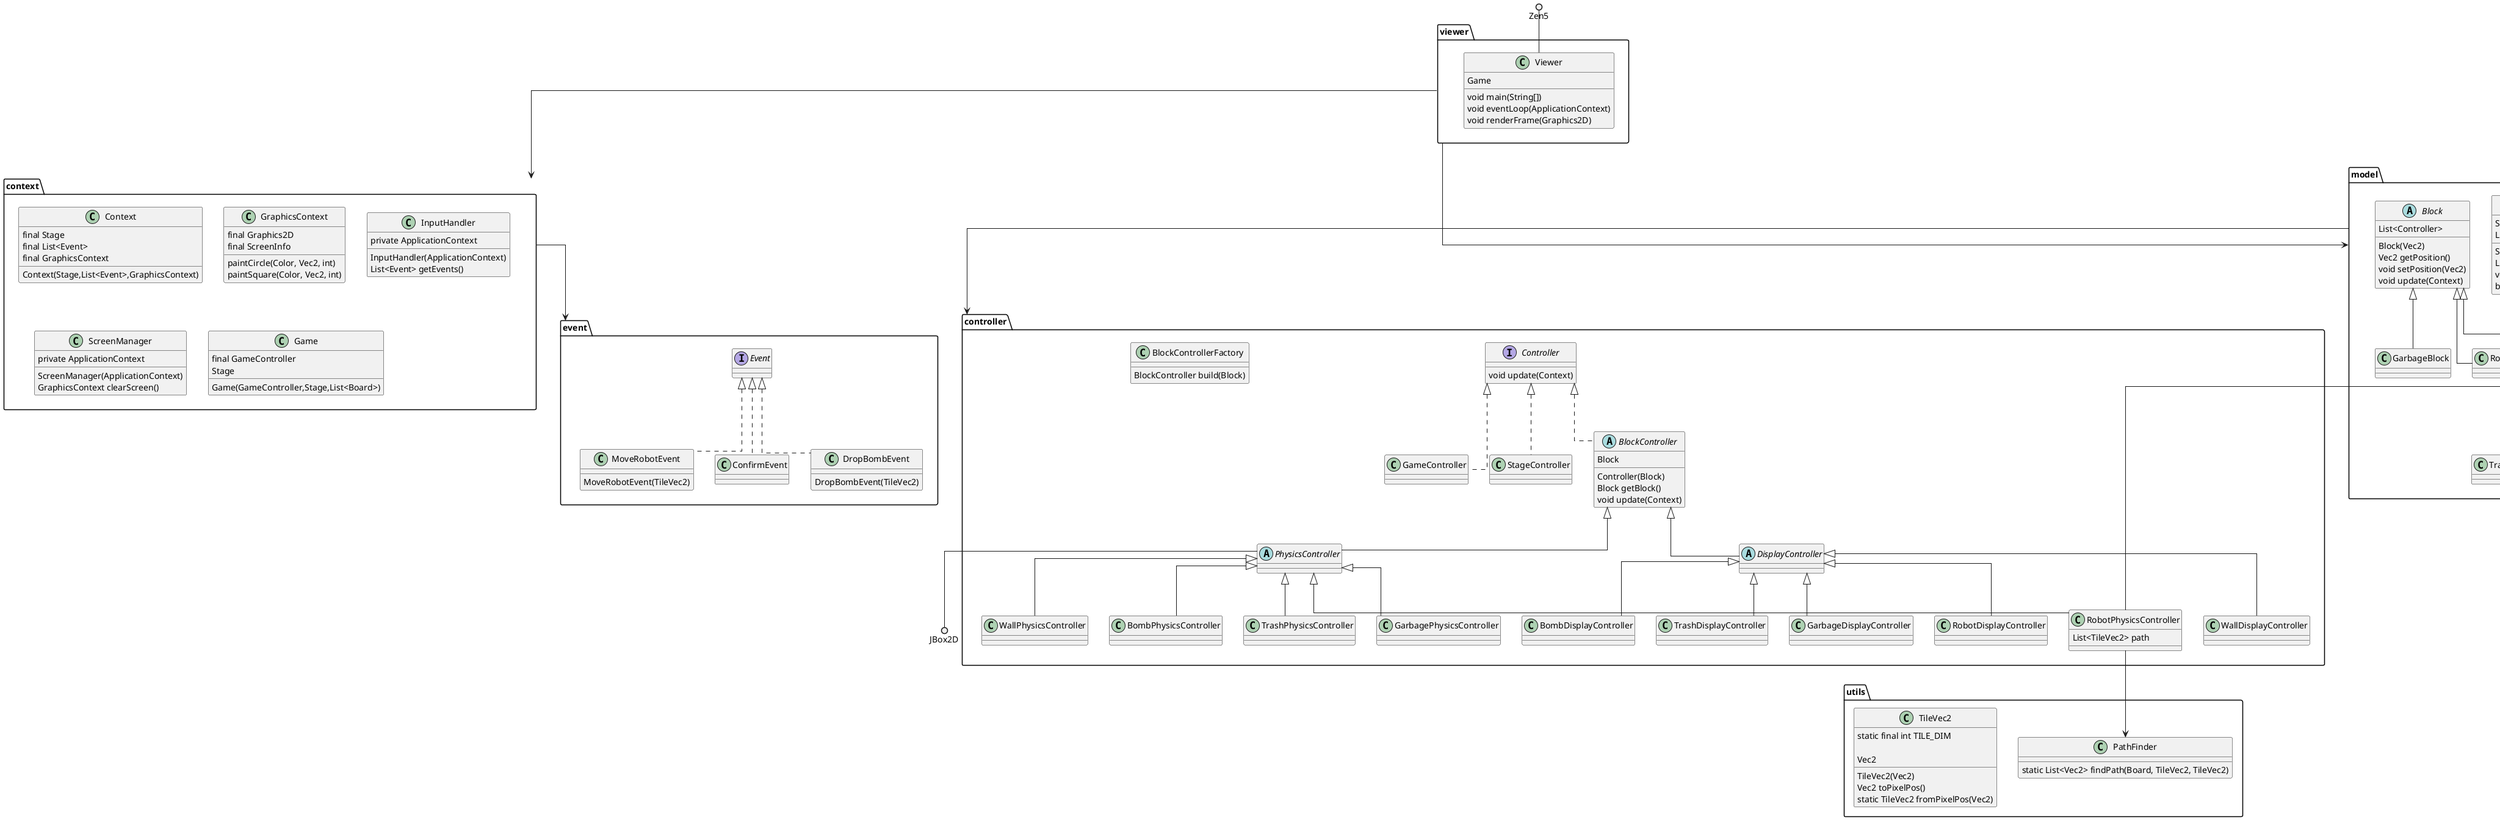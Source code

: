 @startuml

skinparam linetype ortho

package utils {
  class PathFinder {
    static List<Vec2> findPath(Board, TileVec2, TileVec2)
  }

  class TileVec2 {
    static final int TILE_DIM

    Vec2
    TileVec2(Vec2)
    Vec2 toPixelPos()
    static TileVec2 fromPixelPos(Vec2)
  }
}

package viewer {
  class Viewer {
    Game
    void main(String[])
    void eventLoop(ApplicationContext)
    void renderFrame(Graphics2D)
  }
}

package context {
  class Context {
    Context(Stage,List<Event>,GraphicsContext)
    final Stage
    final List<Event>
    final GraphicsContext
  }

  class GraphicsContext {
    final Graphics2D
    final ScreenInfo
    paintCircle(Color, Vec2, int)
    paintSquare(Color, Vec2, int)
  }

  class InputHandler {
    private ApplicationContext
    InputHandler(ApplicationContext)
    List<Event> getEvents()
  }

  class ScreenManager {
    private ApplicationContext
    ScreenManager(ApplicationContext)
    GraphicsContext clearScreen()
  }

  class Game {
    final GameController
    Stage
    Game(GameController,Stage,List<Board>)
  }
}

package event {
  interface Event

  class DropBombEvent implements Event {
    DropBombEvent(TileVec2)
  }

  class MoveRobotEvent implements Event {
    MoveRobotEvent(TileVec2)
  }

  class ConfirmEvent implements Event
}

package board {
  class Board {
    BlockType[][]
  }

  class BoardParser {
    static Board parse(File)
  }

  class BoardValidator {
    static bool validate(Board)
  }

  class BoardConverter {
    static Board worldToBoard(List<Block>)
    static List<Block> boardToWorld(Board)
  }
}

package model {
  enum BlockType {
    Wall
    Trash
    Garbage
    Robot
    Bomb
  }

  class BlockFactory {
    Block build(BlockType, Vec2)
  }

  abstract class Block {
    List<Controller>

    Block(Vec2)
    Vec2 getPosition()
    void setPosition(Vec2)
    void update(Context)
  }

  abstract class StaticBlock extends Block
  class WallBlock extends StaticBlock
  class TrashBlock extends StaticBlock
  class BombBlock extends StaticBlock

  class GarbageBlock extends Block
  class RobotBlock extends Block

  class Stage {
    StageController
    List<Block>
    Stage(Board)
    List<Block> getBlocks()
    void update(Context)
    bool isCleared()
  }
}

package controller {
  interface Controller {
    void update(Context)
  }

  abstract class BlockController implements Controller {
    Block
    Controller(Block)
    Block getBlock()
    void update(Context)
  }

  class BlockControllerFactory {
    BlockController build(Block)
  }

  class GameController implements Controller
  class StageController implements Controller

  abstract class PhysicsController extends BlockController
  abstract class DisplayController extends BlockController

  class WallPhysicsController extends PhysicsController
  class WallDisplayController extends DisplayController

  class TrashPhysicsController extends PhysicsController
  class TrashDisplayController extends DisplayController

  class GarbagePhysicsController extends PhysicsController
  class GarbageDisplayController extends DisplayController

  class RobotPhysicsController extends PhysicsController {
    List<TileVec2> path
  }

  class RobotDisplayController extends DisplayController

  class BombPhysicsController extends PhysicsController
  class BombDisplayController extends DisplayController
}

RobotPhysicsController --> PathFinder
RobotPhysicsController --> BoardConverter

Stage --> BoardConverter

PhysicsController --() JBox2D
Zen5 ()-- Viewer

viewer --> context
viewer --> model

context --> event

model --> controller

board --> model

@enduml
